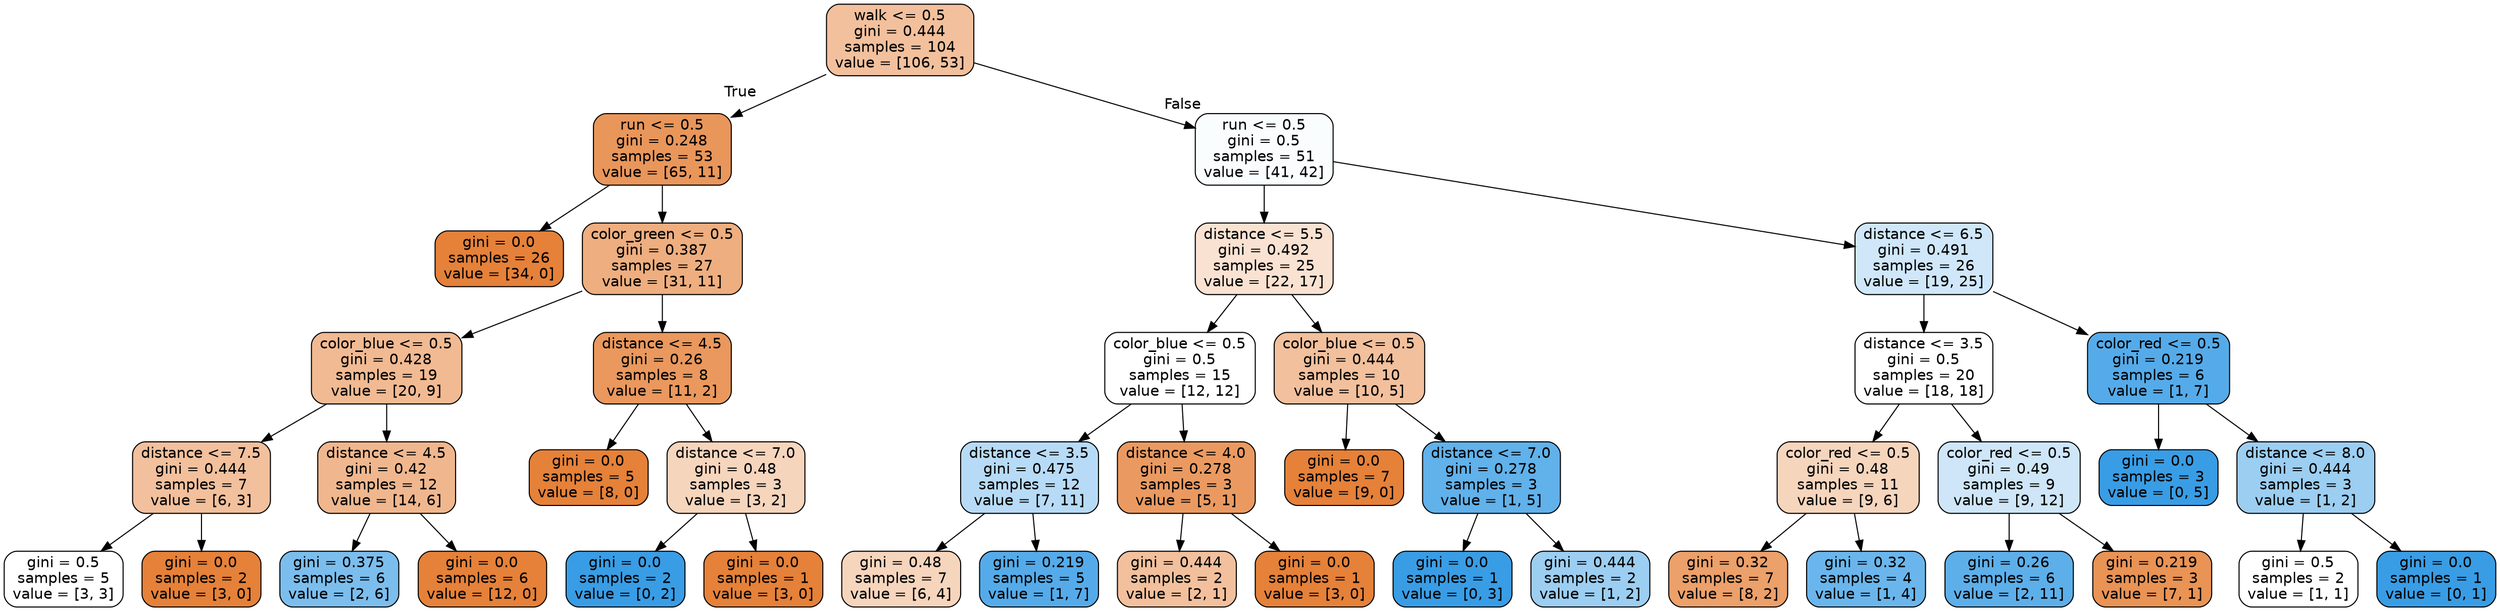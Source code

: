 digraph Tree {
node [shape=box, style="filled, rounded", color="black", fontname=helvetica] ;
edge [fontname=helvetica] ;
0 [label="walk <= 0.5\ngini = 0.444\nsamples = 104\nvalue = [106, 53]", fillcolor="#f2c09c"] ;
1 [label="run <= 0.5\ngini = 0.248\nsamples = 53\nvalue = [65, 11]", fillcolor="#e9965b"] ;
0 -> 1 [labeldistance=2.5, labelangle=45, headlabel="True"] ;
2 [label="gini = 0.0\nsamples = 26\nvalue = [34, 0]", fillcolor="#e58139"] ;
1 -> 2 ;
3 [label="color_green <= 0.5\ngini = 0.387\nsamples = 27\nvalue = [31, 11]", fillcolor="#eeae7f"] ;
1 -> 3 ;
4 [label="color_blue <= 0.5\ngini = 0.428\nsamples = 19\nvalue = [20, 9]", fillcolor="#f1ba92"] ;
3 -> 4 ;
5 [label="distance <= 7.5\ngini = 0.444\nsamples = 7\nvalue = [6, 3]", fillcolor="#f2c09c"] ;
4 -> 5 ;
6 [label="gini = 0.5\nsamples = 5\nvalue = [3, 3]", fillcolor="#ffffff"] ;
5 -> 6 ;
7 [label="gini = 0.0\nsamples = 2\nvalue = [3, 0]", fillcolor="#e58139"] ;
5 -> 7 ;
8 [label="distance <= 4.5\ngini = 0.42\nsamples = 12\nvalue = [14, 6]", fillcolor="#f0b78e"] ;
4 -> 8 ;
9 [label="gini = 0.375\nsamples = 6\nvalue = [2, 6]", fillcolor="#7bbeee"] ;
8 -> 9 ;
10 [label="gini = 0.0\nsamples = 6\nvalue = [12, 0]", fillcolor="#e58139"] ;
8 -> 10 ;
11 [label="distance <= 4.5\ngini = 0.26\nsamples = 8\nvalue = [11, 2]", fillcolor="#ea985d"] ;
3 -> 11 ;
12 [label="gini = 0.0\nsamples = 5\nvalue = [8, 0]", fillcolor="#e58139"] ;
11 -> 12 ;
13 [label="distance <= 7.0\ngini = 0.48\nsamples = 3\nvalue = [3, 2]", fillcolor="#f6d5bd"] ;
11 -> 13 ;
14 [label="gini = 0.0\nsamples = 2\nvalue = [0, 2]", fillcolor="#399de5"] ;
13 -> 14 ;
15 [label="gini = 0.0\nsamples = 1\nvalue = [3, 0]", fillcolor="#e58139"] ;
13 -> 15 ;
16 [label="run <= 0.5\ngini = 0.5\nsamples = 51\nvalue = [41, 42]", fillcolor="#fafdfe"] ;
0 -> 16 [labeldistance=2.5, labelangle=-45, headlabel="False"] ;
17 [label="distance <= 5.5\ngini = 0.492\nsamples = 25\nvalue = [22, 17]", fillcolor="#f9e2d2"] ;
16 -> 17 ;
18 [label="color_blue <= 0.5\ngini = 0.5\nsamples = 15\nvalue = [12, 12]", fillcolor="#ffffff"] ;
17 -> 18 ;
19 [label="distance <= 3.5\ngini = 0.475\nsamples = 12\nvalue = [7, 11]", fillcolor="#b7dbf6"] ;
18 -> 19 ;
20 [label="gini = 0.48\nsamples = 7\nvalue = [6, 4]", fillcolor="#f6d5bd"] ;
19 -> 20 ;
21 [label="gini = 0.219\nsamples = 5\nvalue = [1, 7]", fillcolor="#55abe9"] ;
19 -> 21 ;
22 [label="distance <= 4.0\ngini = 0.278\nsamples = 3\nvalue = [5, 1]", fillcolor="#ea9a61"] ;
18 -> 22 ;
23 [label="gini = 0.444\nsamples = 2\nvalue = [2, 1]", fillcolor="#f2c09c"] ;
22 -> 23 ;
24 [label="gini = 0.0\nsamples = 1\nvalue = [3, 0]", fillcolor="#e58139"] ;
22 -> 24 ;
25 [label="color_blue <= 0.5\ngini = 0.444\nsamples = 10\nvalue = [10, 5]", fillcolor="#f2c09c"] ;
17 -> 25 ;
26 [label="gini = 0.0\nsamples = 7\nvalue = [9, 0]", fillcolor="#e58139"] ;
25 -> 26 ;
27 [label="distance <= 7.0\ngini = 0.278\nsamples = 3\nvalue = [1, 5]", fillcolor="#61b1ea"] ;
25 -> 27 ;
28 [label="gini = 0.0\nsamples = 1\nvalue = [0, 3]", fillcolor="#399de5"] ;
27 -> 28 ;
29 [label="gini = 0.444\nsamples = 2\nvalue = [1, 2]", fillcolor="#9ccef2"] ;
27 -> 29 ;
30 [label="distance <= 6.5\ngini = 0.491\nsamples = 26\nvalue = [19, 25]", fillcolor="#cfe7f9"] ;
16 -> 30 ;
31 [label="distance <= 3.5\ngini = 0.5\nsamples = 20\nvalue = [18, 18]", fillcolor="#ffffff"] ;
30 -> 31 ;
32 [label="color_red <= 0.5\ngini = 0.48\nsamples = 11\nvalue = [9, 6]", fillcolor="#f6d5bd"] ;
31 -> 32 ;
33 [label="gini = 0.32\nsamples = 7\nvalue = [8, 2]", fillcolor="#eca06a"] ;
32 -> 33 ;
34 [label="gini = 0.32\nsamples = 4\nvalue = [1, 4]", fillcolor="#6ab6ec"] ;
32 -> 34 ;
35 [label="color_red <= 0.5\ngini = 0.49\nsamples = 9\nvalue = [9, 12]", fillcolor="#cee6f8"] ;
31 -> 35 ;
36 [label="gini = 0.26\nsamples = 6\nvalue = [2, 11]", fillcolor="#5dafea"] ;
35 -> 36 ;
37 [label="gini = 0.219\nsamples = 3\nvalue = [7, 1]", fillcolor="#e99355"] ;
35 -> 37 ;
38 [label="color_red <= 0.5\ngini = 0.219\nsamples = 6\nvalue = [1, 7]", fillcolor="#55abe9"] ;
30 -> 38 ;
39 [label="gini = 0.0\nsamples = 3\nvalue = [0, 5]", fillcolor="#399de5"] ;
38 -> 39 ;
40 [label="distance <= 8.0\ngini = 0.444\nsamples = 3\nvalue = [1, 2]", fillcolor="#9ccef2"] ;
38 -> 40 ;
41 [label="gini = 0.5\nsamples = 2\nvalue = [1, 1]", fillcolor="#ffffff"] ;
40 -> 41 ;
42 [label="gini = 0.0\nsamples = 1\nvalue = [0, 1]", fillcolor="#399de5"] ;
40 -> 42 ;
}